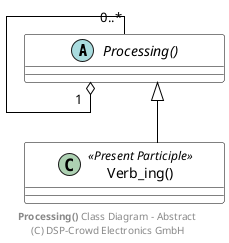 @startuml

skinparam linetype ortho
skinparam minClassWidth 200
skinparam class {
	BackgroundColor White
	ArrowColor Black
	BorderColor Black
}

abstract class "Processing()" as pAbstract {
}

class "Verb_ing()" as pConcrete <<Present Participle>> {
}

pAbstract "1" o-u- "0..*" pAbstract
pAbstract <|-- pConcrete

footer **Processing()** Class Diagram - Abstract \n(C) DSP-Crowd Electronics GmbH

@enduml

